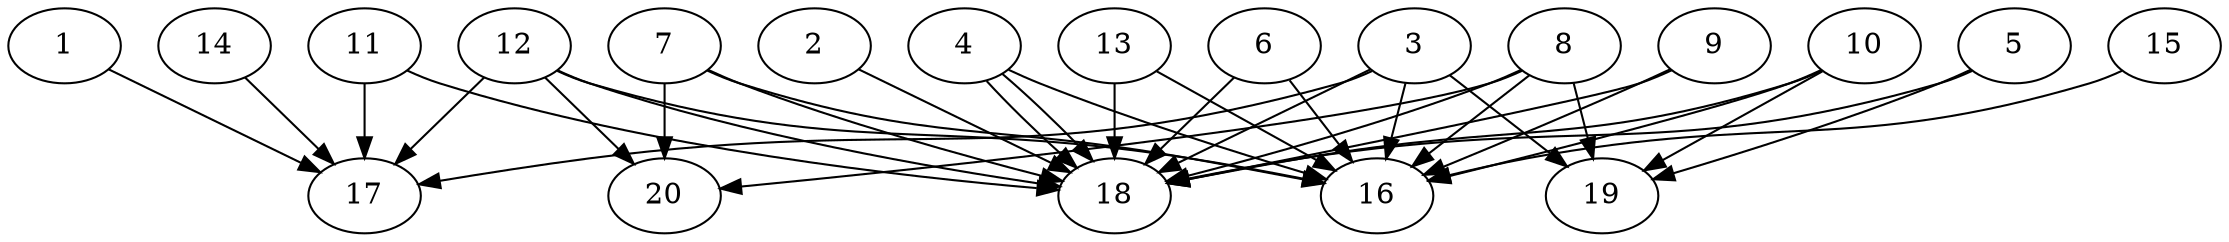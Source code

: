 // DAG automatically generated by daggen at Thu Oct  3 13:58:43 2019
// ./daggen --dot -n 20 --ccr 0.4 --fat 0.9 --regular 0.9 --density 0.9 --mindata 5242880 --maxdata 52428800 
digraph G {
  1 [size="110361600", alpha="0.07", expect_size="44144640"] 
  1 -> 17 [size ="44144640"]
  2 [size="130096640", alpha="0.18", expect_size="52038656"] 
  2 -> 18 [size ="52038656"]
  3 [size="90854400", alpha="0.13", expect_size="36341760"] 
  3 -> 16 [size ="36341760"]
  3 -> 17 [size ="36341760"]
  3 -> 18 [size ="36341760"]
  3 -> 19 [size ="36341760"]
  4 [size="79208960", alpha="0.12", expect_size="31683584"] 
  4 -> 16 [size ="31683584"]
  4 -> 18 [size ="31683584"]
  4 -> 18 [size ="31683584"]
  5 [size="41889280", alpha="0.12", expect_size="16755712"] 
  5 -> 18 [size ="16755712"]
  5 -> 19 [size ="16755712"]
  6 [size="85230080", alpha="0.09", expect_size="34092032"] 
  6 -> 16 [size ="34092032"]
  6 -> 18 [size ="34092032"]
  7 [size="119521280", alpha="0.13", expect_size="47808512"] 
  7 -> 16 [size ="47808512"]
  7 -> 18 [size ="47808512"]
  7 -> 20 [size ="47808512"]
  8 [size="18992640", alpha="0.19", expect_size="7597056"] 
  8 -> 16 [size ="7597056"]
  8 -> 18 [size ="7597056"]
  8 -> 19 [size ="7597056"]
  8 -> 20 [size ="7597056"]
  9 [size="42263040", alpha="0.12", expect_size="16905216"] 
  9 -> 16 [size ="16905216"]
  9 -> 18 [size ="16905216"]
  10 [size="38231040", alpha="0.11", expect_size="15292416"] 
  10 -> 16 [size ="15292416"]
  10 -> 18 [size ="15292416"]
  10 -> 19 [size ="15292416"]
  11 [size="63879680", alpha="0.17", expect_size="25551872"] 
  11 -> 17 [size ="25551872"]
  11 -> 18 [size ="25551872"]
  12 [size="102638080", alpha="0.12", expect_size="41055232"] 
  12 -> 16 [size ="41055232"]
  12 -> 17 [size ="41055232"]
  12 -> 18 [size ="41055232"]
  12 -> 20 [size ="41055232"]
  13 [size="91015680", alpha="0.06", expect_size="36406272"] 
  13 -> 16 [size ="36406272"]
  13 -> 18 [size ="36406272"]
  14 [size="50624000", alpha="0.17", expect_size="20249600"] 
  14 -> 17 [size ="20249600"]
  15 [size="119654400", alpha="0.11", expect_size="47861760"] 
  15 -> 16 [size ="47861760"]
  16 [size="74037760", alpha="0.12", expect_size="29615104"] 
  17 [size="125027840", alpha="0.15", expect_size="50011136"] 
  18 [size="85649920", alpha="0.13", expect_size="34259968"] 
  19 [size="81064960", alpha="0.07", expect_size="32425984"] 
  20 [size="31577600", alpha="0.07", expect_size="12631040"] 
}
